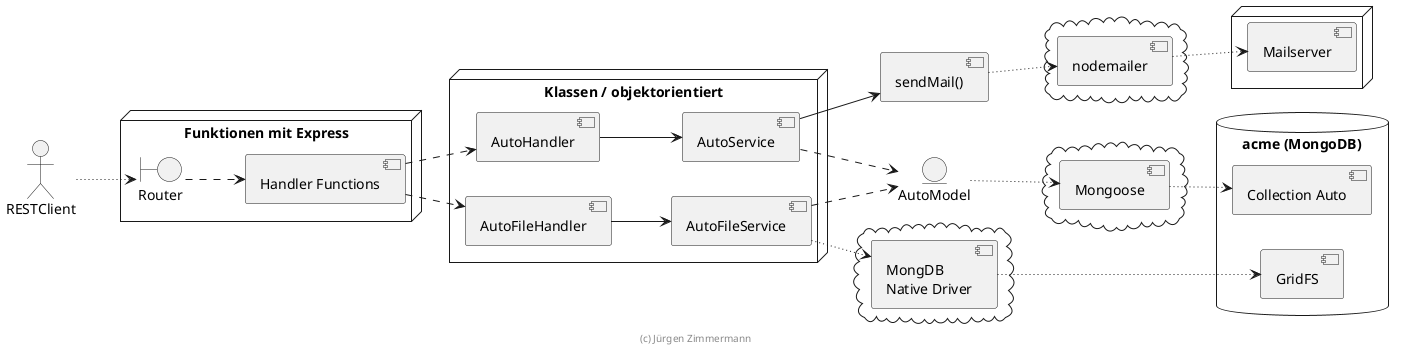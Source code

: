 @startuml Komponenten

skinparam componentStyle uml2

left to right direction

actor RESTClient

node "Funktionen mit Express" {
  boundary Router
  [Handler Functions]
}

node "Klassen / objektorientiert" {
  [AutoHandler]
  [AutoFileHandler]

  [AutoService]
  [AutoFileService]
}

[sendMail()] as sendMail

entity AutoModel

cloud {
    [Mongoose]
}

cloud {
    [MongDB\nNative Driver]
}

cloud {
    [nodemailer]
}

database "acme (MongoDB)" {
    [Collection Auto]
    [GridFS]
}

node {
    [Mailserver]
}


RESTClient ~~> [Router]
[Router] ..> [Handler Functions]
[Handler Functions] ..> [AutoHandler]
[Handler Functions] ..> [AutoFileHandler]

[AutoHandler] --> [AutoService]
[AutoFileHandler] --> [AutoFileService]
[AutoService] ..> [AutoModel]
[AutoFileService] ..> [AutoModel]

[AutoModel] ~~> [Mongoose]
[AutoFileService] ~~> [MongDB\nNative Driver]
[sendMail] ~~> [nodemailer]
[Mongoose] ~~> [Collection Auto]
[MongDB\nNative Driver] ~~> [GridFS]

[AutoService] --> [sendMail]
[nodemailer] ~~> [Mailserver]

footer (c) Jürgen Zimmermann

@enduml
